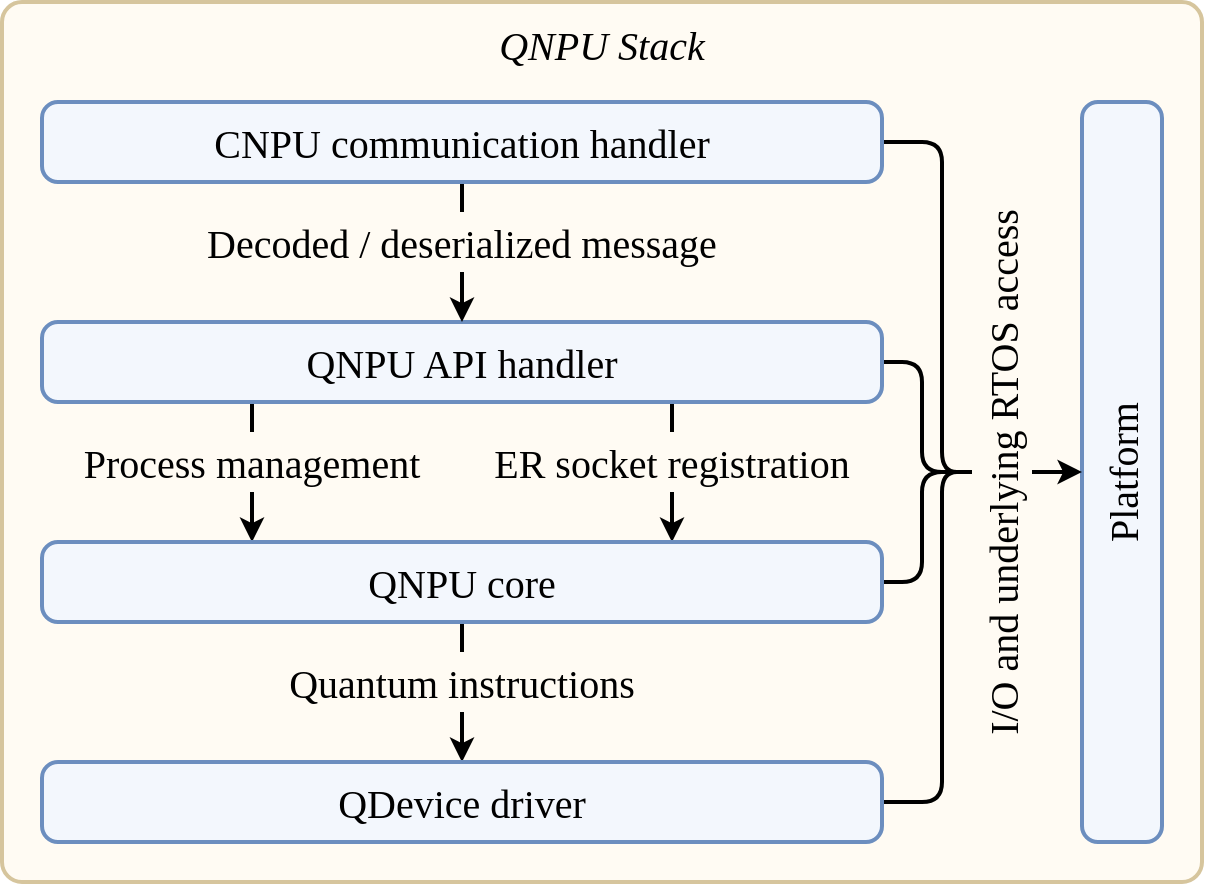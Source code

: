 <mxfile version="24.6.4" type="device">
  <diagram id="mJ-dKqEsO_aJzeUCnxig" name="Page-1">
    <mxGraphModel dx="488" dy="998" grid="1" gridSize="10" guides="1" tooltips="1" connect="1" arrows="1" fold="1" page="1" pageScale="1" pageWidth="1100" pageHeight="850" math="0" shadow="0">
      <root>
        <mxCell id="0" />
        <mxCell id="1" parent="0" />
        <mxCell id="QNRvk0XZj_ODkg6OwJpR-19" value="QNPU Stack" style="rounded=1;whiteSpace=wrap;html=1;strokeWidth=2;arcSize=20;fontSize=20;align=center;verticalAlign=top;spacingLeft=0;spacingTop=5;sketch=0;shadow=0;fontFamily=Times New Roman;fontStyle=2;spacing=0;absoluteArcSize=1;fillColor=#FFFBF3;strokeColor=#D6C59D;" parent="1" vertex="1">
          <mxGeometry x="1160" y="80" width="600" height="440" as="geometry" />
        </mxCell>
        <mxCell id="QNRvk0XZj_ODkg6OwJpR-12" style="edgeStyle=orthogonalEdgeStyle;rounded=0;orthogonalLoop=1;jettySize=auto;html=1;exitX=0.25;exitY=1;exitDx=0;exitDy=0;entryX=0.25;entryY=0;entryDx=0;entryDy=0;strokeWidth=2;fontFamily=Times New Roman;fontSize=20;" parent="1" source="UQeIHfsJWSTil2_7k5nb-3" target="QNRvk0XZj_ODkg6OwJpR-8" edge="1">
          <mxGeometry relative="1" as="geometry" />
        </mxCell>
        <mxCell id="QNRvk0XZj_ODkg6OwJpR-13" style="edgeStyle=orthogonalEdgeStyle;rounded=0;orthogonalLoop=1;jettySize=auto;html=1;exitX=0.75;exitY=1;exitDx=0;exitDy=0;entryX=0.75;entryY=0;entryDx=0;entryDy=0;strokeWidth=2;fontFamily=Times New Roman;fontSize=20;" parent="1" source="UQeIHfsJWSTil2_7k5nb-3" target="QNRvk0XZj_ODkg6OwJpR-8" edge="1">
          <mxGeometry relative="1" as="geometry" />
        </mxCell>
        <mxCell id="QNRvk0XZj_ODkg6OwJpR-29" style="edgeStyle=orthogonalEdgeStyle;rounded=1;orthogonalLoop=1;jettySize=auto;html=1;exitX=1;exitY=0.5;exitDx=0;exitDy=0;entryX=0.5;entryY=0;entryDx=0;entryDy=0;endArrow=none;endFill=0;strokeWidth=2;fontFamily=Times New Roman;fontSize=20;" parent="1" source="UQeIHfsJWSTil2_7k5nb-3" target="QNRvk0XZj_ODkg6OwJpR-25" edge="1">
          <mxGeometry relative="1" as="geometry">
            <Array as="points">
              <mxPoint x="1620" y="260" />
              <mxPoint x="1620" y="315" />
            </Array>
          </mxGeometry>
        </mxCell>
        <mxCell id="UQeIHfsJWSTil2_7k5nb-3" value="QNPU API handler" style="rounded=1;whiteSpace=wrap;html=1;strokeWidth=2;arcSize=20;fontSize=20;align=center;verticalAlign=middle;spacingLeft=0;spacingTop=0;fontFamily=Times New Roman;fillColor=#F3F7FD;strokeColor=#6C8EBF;" parent="1" vertex="1">
          <mxGeometry x="1180" y="240" width="420" height="40" as="geometry" />
        </mxCell>
        <mxCell id="QNRvk0XZj_ODkg6OwJpR-7" style="edgeStyle=orthogonalEdgeStyle;rounded=0;orthogonalLoop=1;jettySize=auto;html=1;exitX=0.5;exitY=1;exitDx=0;exitDy=0;entryX=0.5;entryY=0;entryDx=0;entryDy=0;strokeWidth=2;fontFamily=Times New Roman;fontSize=20;" parent="1" source="QNRvk0XZj_ODkg6OwJpR-1" target="UQeIHfsJWSTil2_7k5nb-3" edge="1">
          <mxGeometry relative="1" as="geometry" />
        </mxCell>
        <mxCell id="QNRvk0XZj_ODkg6OwJpR-30" style="edgeStyle=orthogonalEdgeStyle;rounded=1;orthogonalLoop=1;jettySize=auto;html=1;exitX=1;exitY=0.5;exitDx=0;exitDy=0;endArrow=none;endFill=0;strokeWidth=2;fontFamily=Times New Roman;fontSize=20;" parent="1" source="QNRvk0XZj_ODkg6OwJpR-1" target="QNRvk0XZj_ODkg6OwJpR-25" edge="1">
          <mxGeometry relative="1" as="geometry">
            <Array as="points">
              <mxPoint x="1630" y="150" />
              <mxPoint x="1630" y="315" />
            </Array>
          </mxGeometry>
        </mxCell>
        <mxCell id="QNRvk0XZj_ODkg6OwJpR-1" value="CNPU communication handler" style="rounded=1;whiteSpace=wrap;html=1;strokeWidth=2;arcSize=20;fontSize=20;align=center;verticalAlign=middle;spacingLeft=0;spacingTop=0;container=0;fontFamily=Times New Roman;perimeterSpacing=0;fillColor=#F3F7FD;strokeColor=#6C8EBF;" parent="1" vertex="1">
          <mxGeometry x="1180" y="130" width="420" height="40" as="geometry" />
        </mxCell>
        <mxCell id="QNRvk0XZj_ODkg6OwJpR-6" value="&lt;span style=&quot;font-size: 20px;&quot;&gt;Decoded / deserialized message&lt;/span&gt;" style="text;html=1;align=center;verticalAlign=middle;whiteSpace=wrap;rounded=0;fontSize=20;fontFamily=Times New Roman;fillColor=#FFFBF3;labelBackgroundColor=none;" parent="1" vertex="1">
          <mxGeometry x="1240" y="185" width="300" height="30" as="geometry" />
        </mxCell>
        <mxCell id="QNRvk0XZj_ODkg6OwJpR-20" style="edgeStyle=orthogonalEdgeStyle;rounded=0;orthogonalLoop=1;jettySize=auto;html=1;exitX=0.5;exitY=1;exitDx=0;exitDy=0;entryX=0.5;entryY=0;entryDx=0;entryDy=0;strokeWidth=2;fontFamily=Times New Roman;fontSize=20;" parent="1" source="QNRvk0XZj_ODkg6OwJpR-8" target="QNRvk0XZj_ODkg6OwJpR-15" edge="1">
          <mxGeometry relative="1" as="geometry" />
        </mxCell>
        <mxCell id="QNRvk0XZj_ODkg6OwJpR-28" style="edgeStyle=orthogonalEdgeStyle;rounded=1;orthogonalLoop=1;jettySize=auto;html=1;exitX=1;exitY=0.5;exitDx=0;exitDy=0;endArrow=none;endFill=0;strokeWidth=2;fontFamily=Times New Roman;fontSize=20;" parent="1" source="QNRvk0XZj_ODkg6OwJpR-8" target="QNRvk0XZj_ODkg6OwJpR-25" edge="1">
          <mxGeometry relative="1" as="geometry">
            <Array as="points">
              <mxPoint x="1620" y="370" />
              <mxPoint x="1620" y="315" />
            </Array>
          </mxGeometry>
        </mxCell>
        <mxCell id="QNRvk0XZj_ODkg6OwJpR-8" value="QNPU core" style="rounded=1;whiteSpace=wrap;html=1;strokeWidth=2;arcSize=20;fontSize=20;align=center;verticalAlign=middle;spacingLeft=0;spacingTop=0;fontFamily=Times New Roman;fillColor=#F3F7FD;strokeColor=#6C8EBF;" parent="1" vertex="1">
          <mxGeometry x="1180" y="350" width="420" height="40" as="geometry" />
        </mxCell>
        <mxCell id="QNRvk0XZj_ODkg6OwJpR-10" value="&lt;span style=&quot;font-size: 20px;&quot;&gt;Process management&lt;/span&gt;" style="text;html=1;align=center;verticalAlign=middle;whiteSpace=wrap;rounded=0;fontSize=20;fontFamily=Times New Roman;fillColor=#FFFBF3;labelBackgroundColor=none;" parent="1" vertex="1">
          <mxGeometry x="1185" y="295" width="200" height="30" as="geometry" />
        </mxCell>
        <mxCell id="QNRvk0XZj_ODkg6OwJpR-11" value="&lt;span style=&quot;font-size: 20px;&quot;&gt;ER socket registration&lt;/span&gt;" style="text;html=1;align=center;verticalAlign=middle;whiteSpace=wrap;rounded=0;fontSize=20;fontFamily=Times New Roman;fillColor=#FFFBF3;labelBackgroundColor=none;" parent="1" vertex="1">
          <mxGeometry x="1395" y="295" width="200" height="30" as="geometry" />
        </mxCell>
        <mxCell id="QNRvk0XZj_ODkg6OwJpR-27" style="edgeStyle=orthogonalEdgeStyle;rounded=1;orthogonalLoop=1;jettySize=auto;html=1;exitX=1;exitY=0.5;exitDx=0;exitDy=0;entryX=0.5;entryY=0;entryDx=0;entryDy=0;strokeWidth=2;fontFamily=Times New Roman;fontSize=20;endArrow=none;endFill=0;" parent="1" source="QNRvk0XZj_ODkg6OwJpR-15" target="QNRvk0XZj_ODkg6OwJpR-25" edge="1">
          <mxGeometry relative="1" as="geometry">
            <Array as="points">
              <mxPoint x="1630" y="480" />
              <mxPoint x="1630" y="315" />
            </Array>
          </mxGeometry>
        </mxCell>
        <mxCell id="QNRvk0XZj_ODkg6OwJpR-15" value="QDevice driver" style="rounded=1;whiteSpace=wrap;html=1;strokeWidth=2;arcSize=20;fontSize=20;align=center;verticalAlign=middle;spacingLeft=0;spacingTop=0;fontFamily=Times New Roman;fillColor=#F3F7FD;strokeColor=#6C8EBF;" parent="1" vertex="1">
          <mxGeometry x="1180" y="460" width="420" height="40" as="geometry" />
        </mxCell>
        <mxCell id="QNRvk0XZj_ODkg6OwJpR-18" value="Platform" style="rounded=1;whiteSpace=wrap;html=1;strokeWidth=2;arcSize=20;fontSize=20;align=center;verticalAlign=middle;spacingLeft=0;spacingTop=0;direction=west;rotation=270;fontFamily=Times New Roman;perimeterSpacing=0;glass=0;sketch=0;noLabel=0;fillColor=#F3F7FD;strokeColor=#6C8EBF;" parent="1" vertex="1">
          <mxGeometry x="1535" y="295" width="370" height="40" as="geometry" />
        </mxCell>
        <mxCell id="QNRvk0XZj_ODkg6OwJpR-17" value="&lt;span style=&quot;font-size: 20px&quot;&gt;Quantum instructions&lt;/span&gt;" style="text;html=1;align=center;verticalAlign=middle;whiteSpace=wrap;rounded=0;fontSize=20;fontFamily=Times New Roman;fillColor=#FFFBF3;labelBackgroundColor=none;" parent="1" vertex="1">
          <mxGeometry x="1240" y="405" width="300" height="30" as="geometry" />
        </mxCell>
        <mxCell id="QNRvk0XZj_ODkg6OwJpR-26" style="edgeStyle=orthogonalEdgeStyle;rounded=0;orthogonalLoop=1;jettySize=auto;html=1;exitX=0.5;exitY=1;exitDx=0;exitDy=0;entryX=0.5;entryY=1;entryDx=0;entryDy=0;strokeWidth=2;fontFamily=Times New Roman;fontSize=20;" parent="1" source="QNRvk0XZj_ODkg6OwJpR-25" target="QNRvk0XZj_ODkg6OwJpR-18" edge="1">
          <mxGeometry relative="1" as="geometry" />
        </mxCell>
        <mxCell id="QNRvk0XZj_ODkg6OwJpR-25" value="&lt;span style=&quot;font-size: 20px&quot;&gt;I/O and underlying RTOS access&lt;/span&gt;" style="text;html=1;align=center;verticalAlign=middle;whiteSpace=wrap;rounded=0;fontSize=20;fontFamily=Times New Roman;fillColor=#FFFBF3;labelBackgroundColor=none;direction=north;horizontal=0;" parent="1" vertex="1">
          <mxGeometry x="1645" y="170" width="30" height="290" as="geometry" />
        </mxCell>
      </root>
    </mxGraphModel>
  </diagram>
</mxfile>
